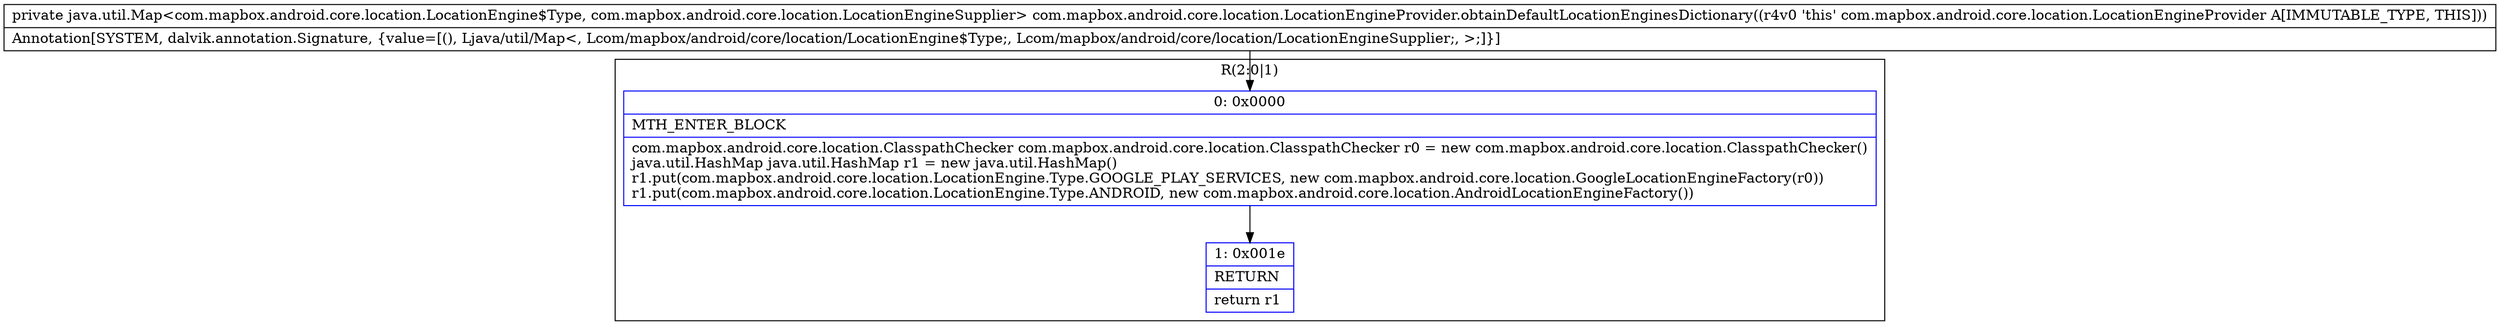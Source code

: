 digraph "CFG forcom.mapbox.android.core.location.LocationEngineProvider.obtainDefaultLocationEnginesDictionary()Ljava\/util\/Map;" {
subgraph cluster_Region_483512510 {
label = "R(2:0|1)";
node [shape=record,color=blue];
Node_0 [shape=record,label="{0\:\ 0x0000|MTH_ENTER_BLOCK\l|com.mapbox.android.core.location.ClasspathChecker com.mapbox.android.core.location.ClasspathChecker r0 = new com.mapbox.android.core.location.ClasspathChecker()\ljava.util.HashMap java.util.HashMap r1 = new java.util.HashMap()\lr1.put(com.mapbox.android.core.location.LocationEngine.Type.GOOGLE_PLAY_SERVICES, new com.mapbox.android.core.location.GoogleLocationEngineFactory(r0))\lr1.put(com.mapbox.android.core.location.LocationEngine.Type.ANDROID, new com.mapbox.android.core.location.AndroidLocationEngineFactory())\l}"];
Node_1 [shape=record,label="{1\:\ 0x001e|RETURN\l|return r1\l}"];
}
MethodNode[shape=record,label="{private java.util.Map\<com.mapbox.android.core.location.LocationEngine$Type, com.mapbox.android.core.location.LocationEngineSupplier\> com.mapbox.android.core.location.LocationEngineProvider.obtainDefaultLocationEnginesDictionary((r4v0 'this' com.mapbox.android.core.location.LocationEngineProvider A[IMMUTABLE_TYPE, THIS]))  | Annotation[SYSTEM, dalvik.annotation.Signature, \{value=[(), Ljava\/util\/Map\<, Lcom\/mapbox\/android\/core\/location\/LocationEngine$Type;, Lcom\/mapbox\/android\/core\/location\/LocationEngineSupplier;, \>;]\}]\l}"];
MethodNode -> Node_0;
Node_0 -> Node_1;
}

